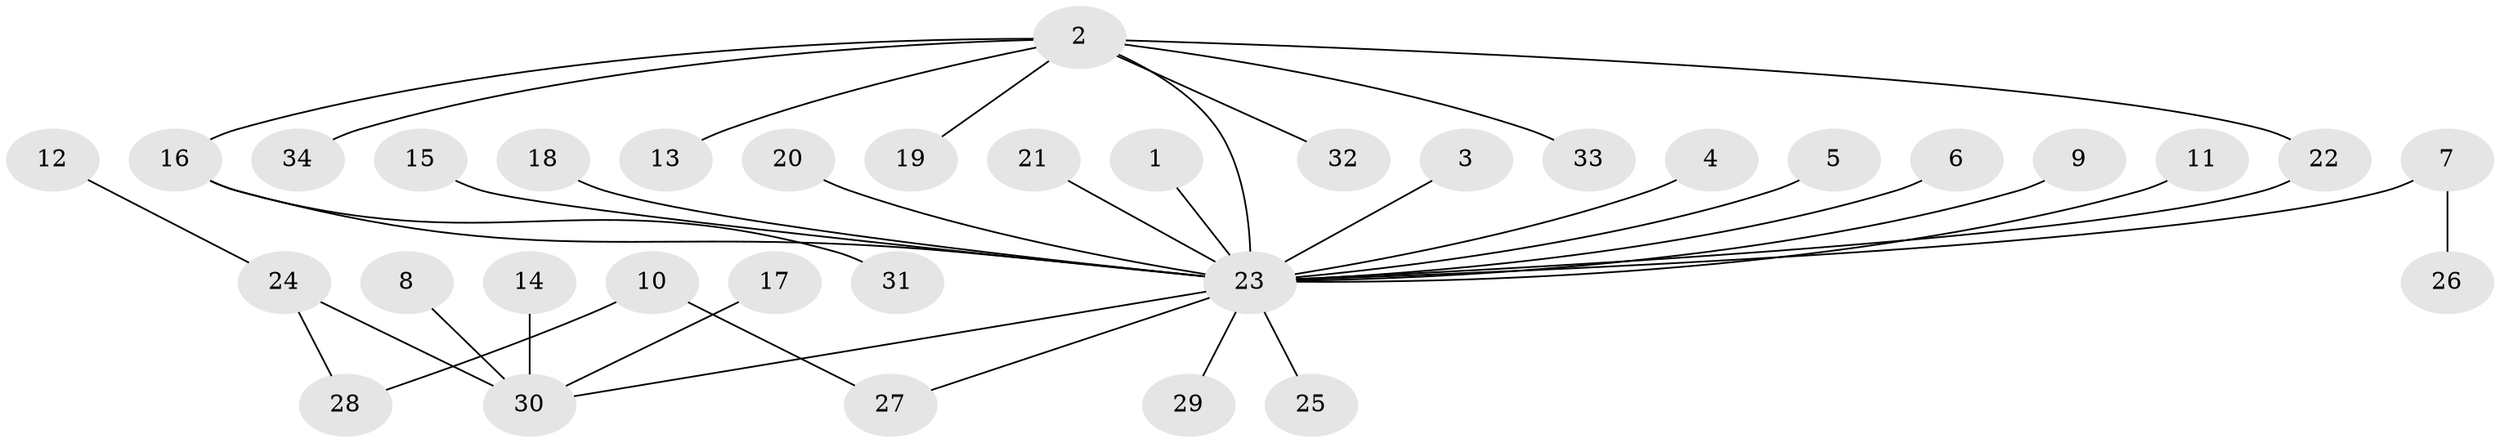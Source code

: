 // original degree distribution, {10: 0.015873015873015872, 2: 0.15873015873015872, 1: 0.6666666666666666, 21: 0.015873015873015872, 4: 0.06349206349206349, 7: 0.015873015873015872, 3: 0.047619047619047616, 5: 0.015873015873015872}
// Generated by graph-tools (version 1.1) at 2025/01/03/09/25 03:01:38]
// undirected, 34 vertices, 36 edges
graph export_dot {
graph [start="1"]
  node [color=gray90,style=filled];
  1;
  2;
  3;
  4;
  5;
  6;
  7;
  8;
  9;
  10;
  11;
  12;
  13;
  14;
  15;
  16;
  17;
  18;
  19;
  20;
  21;
  22;
  23;
  24;
  25;
  26;
  27;
  28;
  29;
  30;
  31;
  32;
  33;
  34;
  1 -- 23 [weight=1.0];
  2 -- 13 [weight=1.0];
  2 -- 16 [weight=1.0];
  2 -- 19 [weight=1.0];
  2 -- 22 [weight=1.0];
  2 -- 23 [weight=1.0];
  2 -- 32 [weight=1.0];
  2 -- 33 [weight=1.0];
  2 -- 34 [weight=1.0];
  3 -- 23 [weight=1.0];
  4 -- 23 [weight=1.0];
  5 -- 23 [weight=1.0];
  6 -- 23 [weight=1.0];
  7 -- 23 [weight=1.0];
  7 -- 26 [weight=1.0];
  8 -- 30 [weight=1.0];
  9 -- 23 [weight=1.0];
  10 -- 27 [weight=1.0];
  10 -- 28 [weight=1.0];
  11 -- 23 [weight=1.0];
  12 -- 24 [weight=1.0];
  14 -- 30 [weight=1.0];
  15 -- 23 [weight=1.0];
  16 -- 23 [weight=1.0];
  16 -- 31 [weight=1.0];
  17 -- 30 [weight=1.0];
  18 -- 23 [weight=1.0];
  20 -- 23 [weight=1.0];
  21 -- 23 [weight=1.0];
  22 -- 23 [weight=1.0];
  23 -- 25 [weight=1.0];
  23 -- 27 [weight=1.0];
  23 -- 29 [weight=1.0];
  23 -- 30 [weight=1.0];
  24 -- 28 [weight=1.0];
  24 -- 30 [weight=1.0];
}
